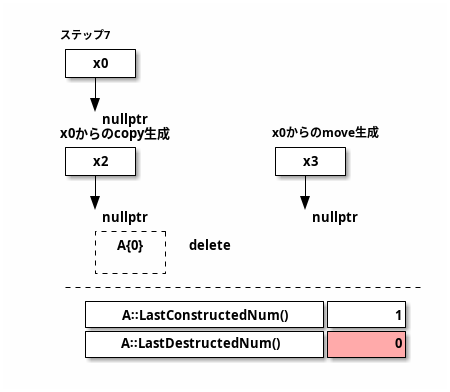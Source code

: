 @startditaa
    ステップ7
    +------+
    |  x0  |
    +--+---+
       |
       V
       nullptr

    x0からのcopy生成          x0からのmove生成  
    +------+             +------+
    |  x2  |             |  x3  |
    +--+---+             +--+---+
       |                    |
       V                    v
       nullptr              nullptr
       +-=----+
       | A{0} | delete
       |      |
       +------+

    -=-----------------------------------
      +-----------------------+-------+
      |A꞉꞉LastConstructedNum()|      1|
      +-----------------------+-------+
      |A꞉꞉LastDestructedNum() |cPNK  0|
      +-----------------------+-------+
@endditaa
